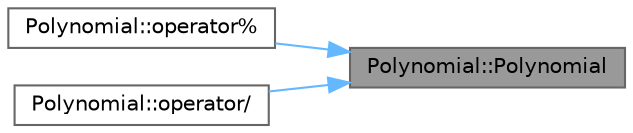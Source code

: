 digraph "Polynomial::Polynomial"
{
 // INTERACTIVE_SVG=YES
 // LATEX_PDF_SIZE
  bgcolor="transparent";
  edge [fontname=Helvetica,fontsize=10,labelfontname=Helvetica,labelfontsize=10];
  node [fontname=Helvetica,fontsize=10,shape=box,height=0.2,width=0.4];
  rankdir="RL";
  Node1 [label="Polynomial::Polynomial",height=0.2,width=0.4,color="gray40", fillcolor="grey60", style="filled", fontcolor="black",tooltip=" "];
  Node1 -> Node2 [dir="back",color="steelblue1",style="solid"];
  Node2 [label="Polynomial::operator%",height=0.2,width=0.4,color="grey40", fillcolor="white", style="filled",URL="$class_polynomial.html#a76ea20eb2ad4bd22ded6089c11d6af28",tooltip=" "];
  Node1 -> Node3 [dir="back",color="steelblue1",style="solid"];
  Node3 [label="Polynomial::operator/",height=0.2,width=0.4,color="grey40", fillcolor="white", style="filled",URL="$class_polynomial.html#a8b6f267c51892ec2fb6072ba3bd6bbe8",tooltip=" "];
}
